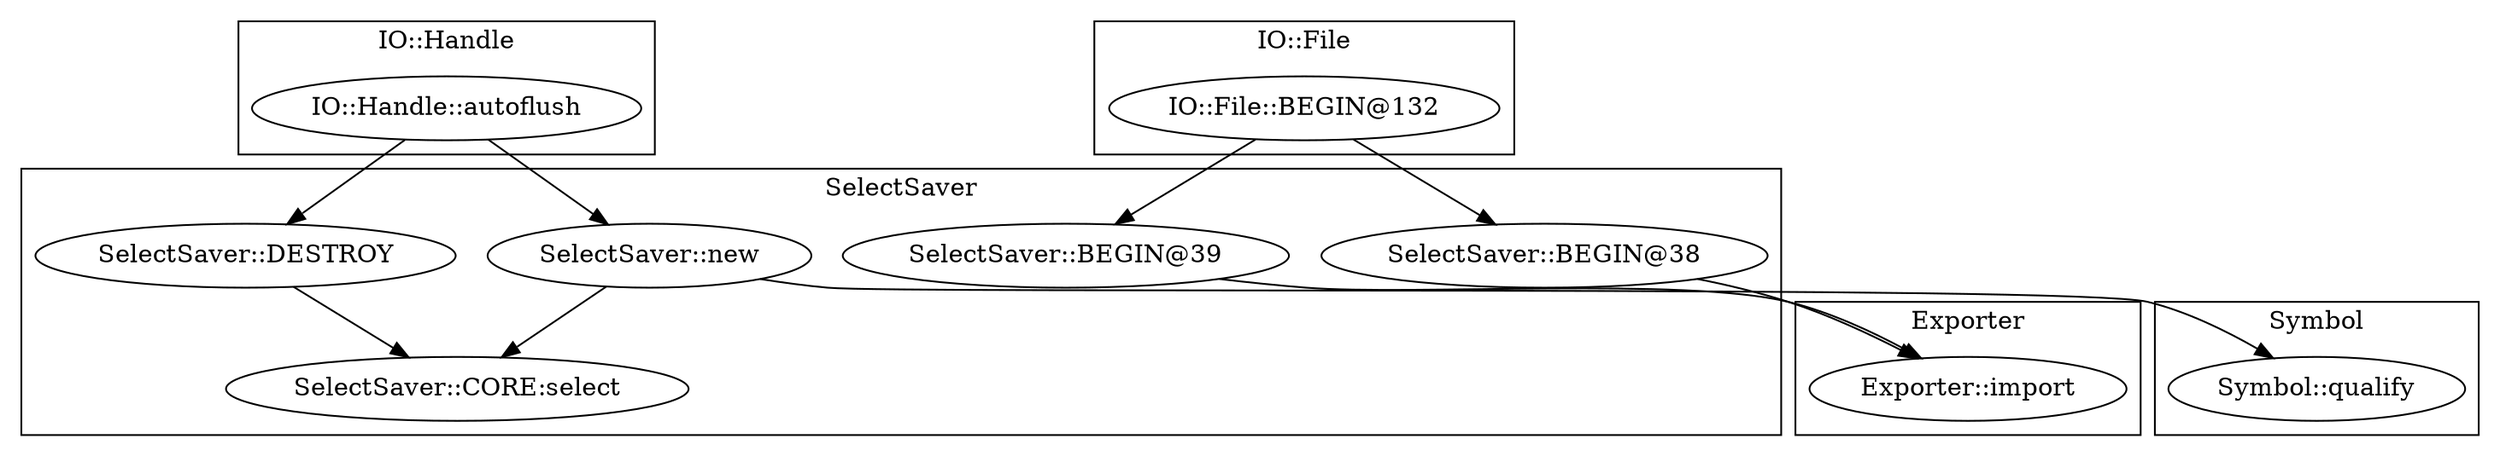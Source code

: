 digraph {
graph [overlap=false]
subgraph cluster_Symbol {
	label="Symbol";
	"Symbol::qualify";
}
subgraph cluster_IO_Handle {
	label="IO::Handle";
	"IO::Handle::autoflush";
}
subgraph cluster_IO_File {
	label="IO::File";
	"IO::File::BEGIN@132";
}
subgraph cluster_Exporter {
	label="Exporter";
	"Exporter::import";
}
subgraph cluster_SelectSaver {
	label="SelectSaver";
	"SelectSaver::CORE:select";
	"SelectSaver::DESTROY";
	"SelectSaver::BEGIN@38";
	"SelectSaver::new";
	"SelectSaver::BEGIN@39";
}
"SelectSaver::BEGIN@39" -> "Exporter::import";
"SelectSaver::BEGIN@38" -> "Exporter::import";
"SelectSaver::new" -> "Symbol::qualify";
"IO::File::BEGIN@132" -> "SelectSaver::BEGIN@39";
"IO::Handle::autoflush" -> "SelectSaver::new";
"IO::Handle::autoflush" -> "SelectSaver::DESTROY";
"IO::File::BEGIN@132" -> "SelectSaver::BEGIN@38";
"SelectSaver::DESTROY" -> "SelectSaver::CORE:select";
"SelectSaver::new" -> "SelectSaver::CORE:select";
}
